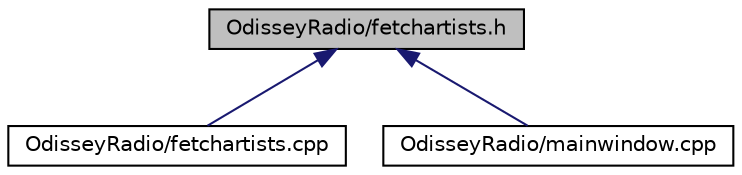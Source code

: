 digraph "OdisseyRadio/fetchartists.h"
{
 // LATEX_PDF_SIZE
  edge [fontname="Helvetica",fontsize="10",labelfontname="Helvetica",labelfontsize="10"];
  node [fontname="Helvetica",fontsize="10",shape=record];
  Node1 [label="OdisseyRadio/fetchartists.h",height=0.2,width=0.4,color="black", fillcolor="grey75", style="filled", fontcolor="black",tooltip=" "];
  Node1 -> Node2 [dir="back",color="midnightblue",fontsize="10",style="solid",fontname="Helvetica"];
  Node2 [label="OdisseyRadio/fetchartists.cpp",height=0.2,width=0.4,color="black", fillcolor="white", style="filled",URL="$fetchartists_8cpp.html",tooltip=" "];
  Node1 -> Node3 [dir="back",color="midnightblue",fontsize="10",style="solid",fontname="Helvetica"];
  Node3 [label="OdisseyRadio/mainwindow.cpp",height=0.2,width=0.4,color="black", fillcolor="white", style="filled",URL="$mainwindow_8cpp.html",tooltip=" "];
}
